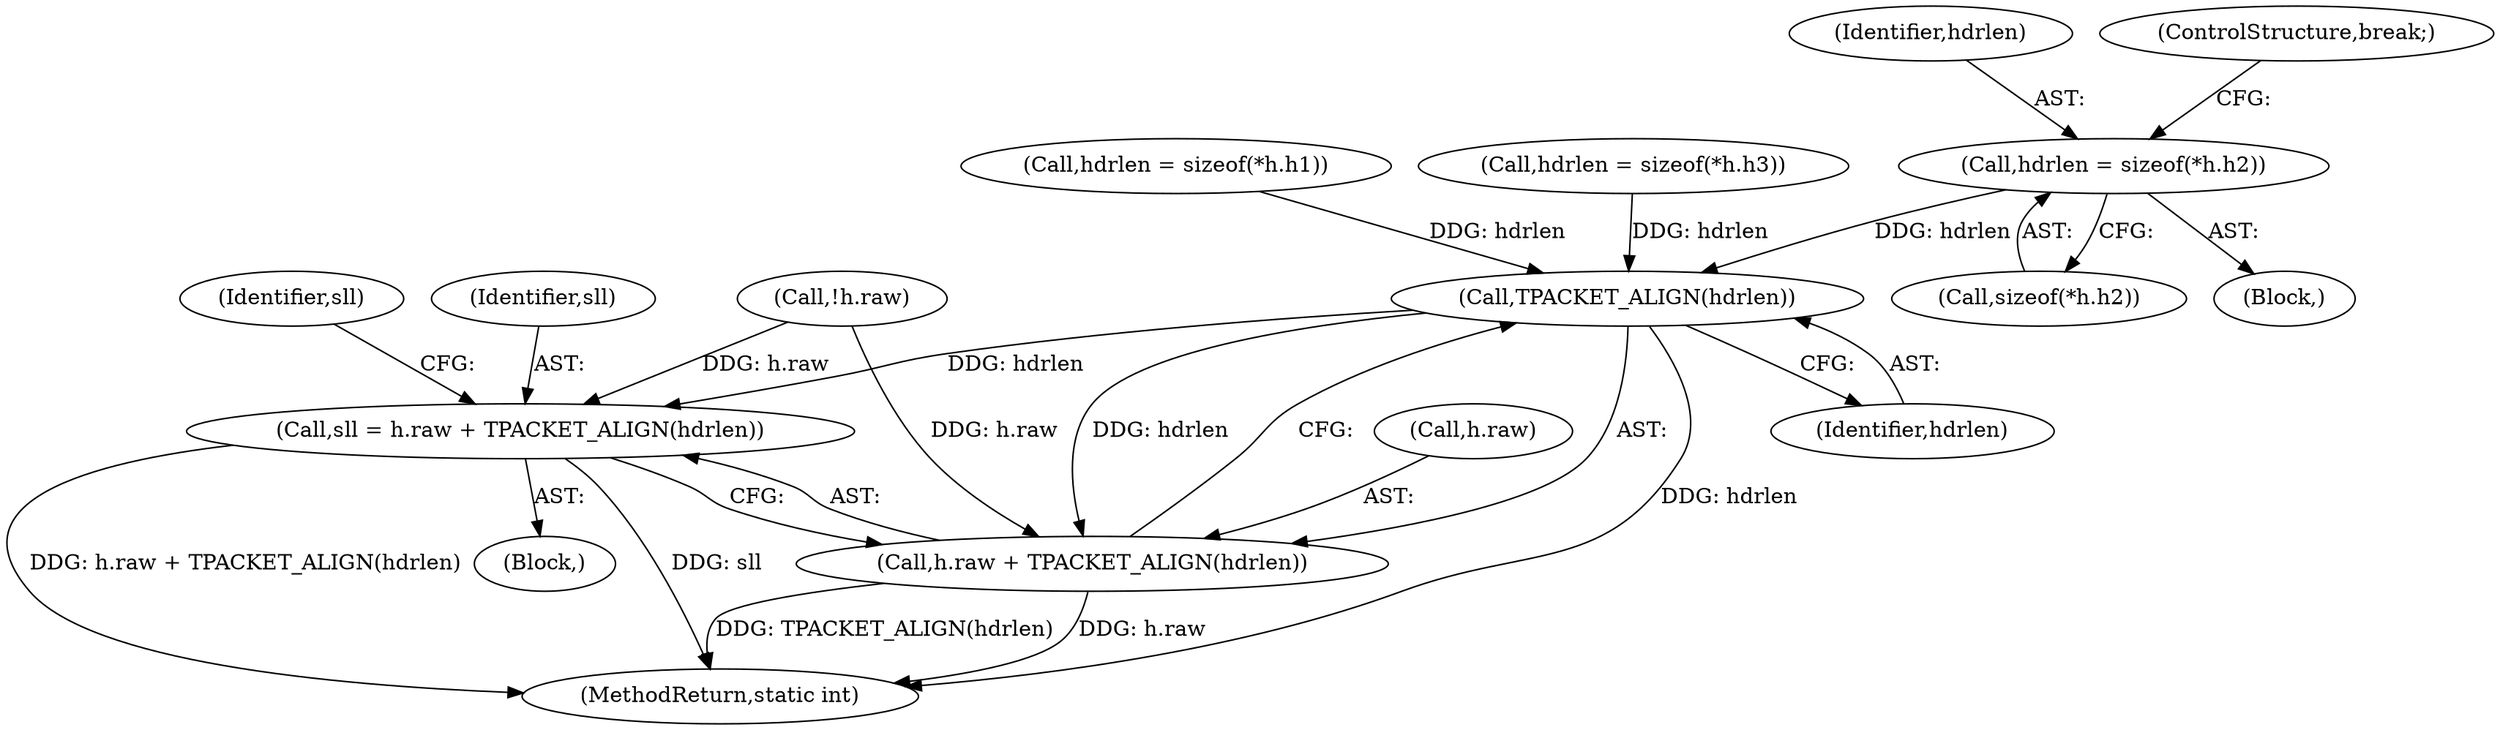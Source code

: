 digraph "0_linux_edbd58be15a957f6a760c4a514cd475217eb97fd@API" {
"1000754" [label="(Call,hdrlen = sizeof(*h.h2))"];
"1000847" [label="(Call,TPACKET_ALIGN(hdrlen))"];
"1000841" [label="(Call,sll = h.raw + TPACKET_ALIGN(hdrlen))"];
"1000843" [label="(Call,h.raw + TPACKET_ALIGN(hdrlen))"];
"1000755" [label="(Identifier,hdrlen)"];
"1000761" [label="(ControlStructure,break;)"];
"1000756" [label="(Call,sizeof(*h.h2))"];
"1000841" [label="(Call,sll = h.raw + TPACKET_ALIGN(hdrlen))"];
"1000641" [label="(Call,hdrlen = sizeof(*h.h1))"];
"1000843" [label="(Call,h.raw + TPACKET_ALIGN(hdrlen))"];
"1000109" [label="(Block,)"];
"1000842" [label="(Identifier,sll)"];
"1000851" [label="(Identifier,sll)"];
"1000847" [label="(Call,TPACKET_ALIGN(hdrlen))"];
"1001022" [label="(MethodReturn,static int)"];
"1000844" [label="(Call,h.raw)"];
"1000476" [label="(Call,!h.raw)"];
"1000754" [label="(Call,hdrlen = sizeof(*h.h2))"];
"1000589" [label="(Block,)"];
"1000831" [label="(Call,hdrlen = sizeof(*h.h3))"];
"1000848" [label="(Identifier,hdrlen)"];
"1000754" -> "1000589"  [label="AST: "];
"1000754" -> "1000756"  [label="CFG: "];
"1000755" -> "1000754"  [label="AST: "];
"1000756" -> "1000754"  [label="AST: "];
"1000761" -> "1000754"  [label="CFG: "];
"1000754" -> "1000847"  [label="DDG: hdrlen"];
"1000847" -> "1000843"  [label="AST: "];
"1000847" -> "1000848"  [label="CFG: "];
"1000848" -> "1000847"  [label="AST: "];
"1000843" -> "1000847"  [label="CFG: "];
"1000847" -> "1001022"  [label="DDG: hdrlen"];
"1000847" -> "1000841"  [label="DDG: hdrlen"];
"1000847" -> "1000843"  [label="DDG: hdrlen"];
"1000831" -> "1000847"  [label="DDG: hdrlen"];
"1000641" -> "1000847"  [label="DDG: hdrlen"];
"1000841" -> "1000109"  [label="AST: "];
"1000841" -> "1000843"  [label="CFG: "];
"1000842" -> "1000841"  [label="AST: "];
"1000843" -> "1000841"  [label="AST: "];
"1000851" -> "1000841"  [label="CFG: "];
"1000841" -> "1001022"  [label="DDG: h.raw + TPACKET_ALIGN(hdrlen)"];
"1000841" -> "1001022"  [label="DDG: sll"];
"1000476" -> "1000841"  [label="DDG: h.raw"];
"1000844" -> "1000843"  [label="AST: "];
"1000843" -> "1001022"  [label="DDG: h.raw"];
"1000843" -> "1001022"  [label="DDG: TPACKET_ALIGN(hdrlen)"];
"1000476" -> "1000843"  [label="DDG: h.raw"];
}
